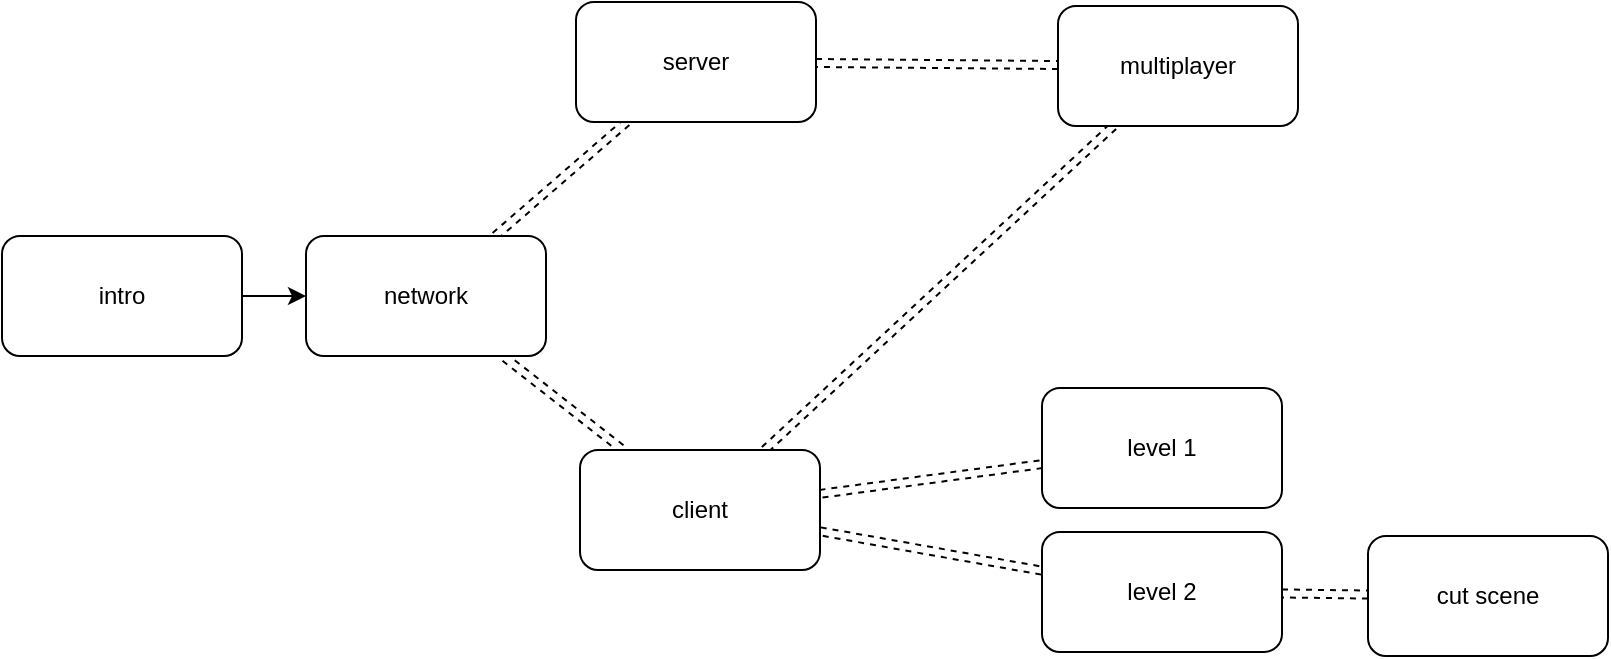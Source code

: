 <mxfile>
    <diagram id="kThQMAYQuNv9lJDXyZ-S" name="scene">
        <mxGraphModel dx="978" dy="1091" grid="0" gridSize="10" guides="1" tooltips="1" connect="1" arrows="1" fold="1" page="0" pageScale="1" pageWidth="850" pageHeight="1100" math="0" shadow="0">
            <root>
                <mxCell id="0"/>
                <mxCell id="1" parent="0"/>
                <mxCell id="6" style="edgeStyle=none;html=1;" parent="1" source="2" target="3" edge="1">
                    <mxGeometry relative="1" as="geometry"/>
                </mxCell>
                <mxCell id="2" value="intro" style="rounded=1;whiteSpace=wrap;html=1;" parent="1" vertex="1">
                    <mxGeometry x="111" y="-34" width="120" height="60" as="geometry"/>
                </mxCell>
                <mxCell id="7" style="edgeStyle=none;html=1;shape=link;dashed=1;" parent="1" source="3" target="5" edge="1">
                    <mxGeometry relative="1" as="geometry"/>
                </mxCell>
                <mxCell id="8" style="edgeStyle=none;html=1;shape=link;dashed=1;" parent="1" source="3" target="4" edge="1">
                    <mxGeometry relative="1" as="geometry"/>
                </mxCell>
                <mxCell id="3" value="network" style="rounded=1;whiteSpace=wrap;html=1;" parent="1" vertex="1">
                    <mxGeometry x="263" y="-34" width="120" height="60" as="geometry"/>
                </mxCell>
                <mxCell id="14" style="edgeStyle=none;html=1;shape=link;dashed=1;" parent="1" source="4" target="10" edge="1">
                    <mxGeometry relative="1" as="geometry"/>
                </mxCell>
                <mxCell id="15" style="edgeStyle=none;html=1;shape=link;dashed=1;" parent="1" source="4" target="11" edge="1">
                    <mxGeometry relative="1" as="geometry"/>
                </mxCell>
                <mxCell id="16" style="edgeStyle=none;html=1;dashed=1;shape=link;" parent="1" source="4" target="12" edge="1">
                    <mxGeometry relative="1" as="geometry"/>
                </mxCell>
                <mxCell id="4" value="client" style="rounded=1;whiteSpace=wrap;html=1;" parent="1" vertex="1">
                    <mxGeometry x="400" y="73" width="120" height="60" as="geometry"/>
                </mxCell>
                <mxCell id="13" style="edgeStyle=none;html=1;dashed=1;shape=link;" parent="1" source="5" target="12" edge="1">
                    <mxGeometry relative="1" as="geometry"/>
                </mxCell>
                <mxCell id="5" value="server" style="rounded=1;whiteSpace=wrap;html=1;" parent="1" vertex="1">
                    <mxGeometry x="398" y="-151" width="120" height="60" as="geometry"/>
                </mxCell>
                <mxCell id="10" value="level 1" style="rounded=1;whiteSpace=wrap;html=1;" parent="1" vertex="1">
                    <mxGeometry x="631" y="42" width="120" height="60" as="geometry"/>
                </mxCell>
                <mxCell id="11" value="level 2" style="rounded=1;whiteSpace=wrap;html=1;" parent="1" vertex="1">
                    <mxGeometry x="631" y="114" width="120" height="60" as="geometry"/>
                </mxCell>
                <mxCell id="12" value="multiplayer" style="rounded=1;whiteSpace=wrap;html=1;" parent="1" vertex="1">
                    <mxGeometry x="639" y="-149" width="120" height="60" as="geometry"/>
                </mxCell>
                <mxCell id="18" style="edgeStyle=none;html=1;dashed=1;shape=link;" parent="1" source="17" target="11" edge="1">
                    <mxGeometry relative="1" as="geometry"/>
                </mxCell>
                <mxCell id="17" value="cut scene" style="rounded=1;whiteSpace=wrap;html=1;" parent="1" vertex="1">
                    <mxGeometry x="794" y="116" width="120" height="60" as="geometry"/>
                </mxCell>
            </root>
        </mxGraphModel>
    </diagram>
    <diagram id="ZBVLv97cWbrs9bA0EdVa" name="Page-2">
        <mxGraphModel dx="1378" dy="691" grid="0" gridSize="10" guides="1" tooltips="1" connect="1" arrows="1" fold="1" page="0" pageScale="1" pageWidth="850" pageHeight="1100" math="0" shadow="0">
            <root>
                <mxCell id="0"/>
                <mxCell id="1" parent="0"/>
                <mxCell id="gz2Gj9THs2R8VjltgZAC-1" value="" style="whiteSpace=wrap;html=1;" parent="1" vertex="1">
                    <mxGeometry x="84" y="124" width="268" height="169" as="geometry"/>
                </mxCell>
                <mxCell id="gz2Gj9THs2R8VjltgZAC-2" value="" style="whiteSpace=wrap;html=1;" parent="1" vertex="1">
                    <mxGeometry x="465" y="123" width="268" height="164" as="geometry"/>
                </mxCell>
                <mxCell id="gz2Gj9THs2R8VjltgZAC-3" value="server: object pool, object visibility, auth" style="text;html=1;align=center;verticalAlign=middle;resizable=0;points=[];autosize=1;strokeColor=none;fillColor=none;" parent="1" vertex="1">
                    <mxGeometry x="96" y="149" width="229" height="26" as="geometry"/>
                </mxCell>
                <mxCell id="gz2Gj9THs2R8VjltgZAC-4" value="client" style="text;html=1;align=center;verticalAlign=middle;resizable=0;points=[];autosize=1;strokeColor=none;fillColor=none;" parent="1" vertex="1">
                    <mxGeometry x="102" y="202" width="46" height="26" as="geometry"/>
                </mxCell>
                <mxCell id="gz2Gj9THs2R8VjltgZAC-5" value="multiplayer" style="text;html=1;align=center;verticalAlign=middle;resizable=0;points=[];autosize=1;strokeColor=#006EAF;fillColor=#1ba1e2;fontColor=#ffffff;" parent="1" vertex="1">
                    <mxGeometry x="160" y="98" width="76" height="26" as="geometry"/>
                </mxCell>
                <mxCell id="gz2Gj9THs2R8VjltgZAC-6" value="singleplayer" style="text;html=1;align=center;verticalAlign=middle;resizable=0;points=[];autosize=1;strokeColor=#006EAF;fillColor=#1ba1e2;fontColor=#ffffff;" parent="1" vertex="1">
                    <mxGeometry x="559" y="90" width="82" height="26" as="geometry"/>
                </mxCell>
                <mxCell id="gz2Gj9THs2R8VjltgZAC-7" value="server: auth, update" style="text;html=1;align=center;verticalAlign=middle;resizable=0;points=[];autosize=1;strokeColor=none;fillColor=none;" parent="1" vertex="1">
                    <mxGeometry x="476" y="148" width="125" height="26" as="geometry"/>
                </mxCell>
                <mxCell id="gz2Gj9THs2R8VjltgZAC-8" value="client: object visibility, occlusion culling" style="text;html=1;align=center;verticalAlign=middle;resizable=0;points=[];autosize=1;strokeColor=none;fillColor=none;" parent="1" vertex="1">
                    <mxGeometry x="471" y="221" width="223" height="26" as="geometry"/>
                </mxCell>
                <mxCell id="gz2Gj9THs2R8VjltgZAC-9" value="" style="whiteSpace=wrap;html=1;" parent="1" vertex="1">
                    <mxGeometry x="56" y="328" width="239" height="260" as="geometry"/>
                </mxCell>
                <mxCell id="gz2Gj9THs2R8VjltgZAC-10" value="" style="whiteSpace=wrap;html=1;" parent="1" vertex="1">
                    <mxGeometry x="494" y="328" width="239" height="263" as="geometry"/>
                </mxCell>
                <mxCell id="gz2Gj9THs2R8VjltgZAC-11" value="server" style="text;html=1;align=center;verticalAlign=middle;resizable=0;points=[];autosize=1;strokeColor=#2D7600;fillColor=#60a917;fontColor=#ffffff;" parent="1" vertex="1">
                    <mxGeometry x="148" y="344" width="51" height="26" as="geometry"/>
                </mxCell>
                <mxCell id="gz2Gj9THs2R8VjltgZAC-12" value="client" style="text;html=1;align=center;verticalAlign=middle;resizable=0;points=[];autosize=1;strokeColor=#2D7600;fillColor=#60a917;fontColor=#ffffff;" parent="1" vertex="1">
                    <mxGeometry x="590.5" y="340" width="46" height="26" as="geometry"/>
                </mxCell>
                <mxCell id="gz2Gj9THs2R8VjltgZAC-16" style="edgeStyle=none;html=1;" parent="1" source="gz2Gj9THs2R8VjltgZAC-14" target="gz2Gj9THs2R8VjltgZAC-15" edge="1">
                    <mxGeometry relative="1" as="geometry"/>
                </mxCell>
                <mxCell id="gz2Gj9THs2R8VjltgZAC-14" value="servserrpc" style="text;html=1;align=center;verticalAlign=middle;resizable=0;points=[];autosize=1;strokeColor=none;fillColor=none;" parent="1" vertex="1">
                    <mxGeometry x="579" y="408" width="74" height="26" as="geometry"/>
                </mxCell>
                <mxCell id="gz2Gj9THs2R8VjltgZAC-15" value="serverrpc" style="text;html=1;align=center;verticalAlign=middle;resizable=0;points=[];autosize=1;strokeColor=none;fillColor=none;" parent="1" vertex="1">
                    <mxGeometry x="136" y="412" width="68" height="26" as="geometry"/>
                </mxCell>
                <mxCell id="gz2Gj9THs2R8VjltgZAC-17" value="auth" style="text;html=1;align=center;verticalAlign=middle;resizable=0;points=[];autosize=1;strokeColor=none;fillColor=none;" parent="1" vertex="1">
                    <mxGeometry x="153" y="436" width="41" height="26" as="geometry"/>
                </mxCell>
                <mxCell id="gz2Gj9THs2R8VjltgZAC-20" style="edgeStyle=none;html=1;entryX=1;entryY=0;entryDx=0;entryDy=52.5;entryPerimeter=0;" parent="1" source="gz2Gj9THs2R8VjltgZAC-18" target="gz2Gj9THs2R8VjltgZAC-19" edge="1">
                    <mxGeometry relative="1" as="geometry"/>
                </mxCell>
                <mxCell id="gz2Gj9THs2R8VjltgZAC-18" value="get" style="text;html=1;align=center;verticalAlign=middle;resizable=0;points=[];autosize=1;strokeColor=none;fillColor=none;" parent="1" vertex="1">
                    <mxGeometry x="156" y="460" width="35" height="26" as="geometry"/>
                </mxCell>
                <mxCell id="gz2Gj9THs2R8VjltgZAC-19" value="pool" style="shape=cylinder3;whiteSpace=wrap;html=1;boundedLbl=1;backgroundOutline=1;size=15;" parent="1" vertex="1">
                    <mxGeometry x="-101" y="417" width="60" height="80" as="geometry"/>
                </mxCell>
                <mxCell id="gz2Gj9THs2R8VjltgZAC-23" style="edgeStyle=none;html=1;" parent="1" source="gz2Gj9THs2R8VjltgZAC-21" target="gz2Gj9THs2R8VjltgZAC-22" edge="1">
                    <mxGeometry relative="1" as="geometry"/>
                </mxCell>
                <mxCell id="gz2Gj9THs2R8VjltgZAC-21" value="clientrpc" style="text;html=1;align=center;verticalAlign=middle;resizable=0;points=[];autosize=1;strokeColor=none;fillColor=none;" parent="1" vertex="1">
                    <mxGeometry x="138.5" y="490" width="63" height="26" as="geometry"/>
                </mxCell>
                <mxCell id="gz2Gj9THs2R8VjltgZAC-22" value="clientrpc" style="text;html=1;align=center;verticalAlign=middle;resizable=0;points=[];autosize=1;strokeColor=none;fillColor=none;" parent="1" vertex="1">
                    <mxGeometry x="588" y="484" width="63" height="26" as="geometry"/>
                </mxCell>
                <mxCell id="gz2Gj9THs2R8VjltgZAC-31" value="multiplayer" style="text;html=1;align=center;verticalAlign=middle;resizable=0;points=[];autosize=1;strokeColor=#006EAF;fillColor=#1ba1e2;fontColor=#ffffff;" parent="1" vertex="1">
                    <mxGeometry x="364" y="382" width="76" height="26" as="geometry"/>
                </mxCell>
            </root>
        </mxGraphModel>
    </diagram>
    <diagram id="4fRGabfpy2rblTw117Bm" name="Page-3">
        <mxGraphModel dx="1378" dy="1091" grid="0" gridSize="10" guides="1" tooltips="1" connect="1" arrows="1" fold="1" page="0" pageScale="1" pageWidth="850" pageHeight="1100" math="0" shadow="0">
            <root>
                <mxCell id="0"/>
                <mxCell id="1" parent="0"/>
                <mxCell id="gNZd5dGmB9cdI1-YAg-6-1" value="player" style="swimlane;fontStyle=0;childLayout=stackLayout;horizontal=1;startSize=30;horizontalStack=0;resizeParent=1;resizeParentMax=0;resizeLast=0;collapsible=1;marginBottom=0;whiteSpace=wrap;html=1;" parent="1" vertex="1">
                    <mxGeometry x="-167" y="51" width="140" height="120" as="geometry"/>
                </mxCell>
                <mxCell id="gNZd5dGmB9cdI1-YAg-6-2" value="id" style="text;strokeColor=none;fillColor=none;align=left;verticalAlign=middle;spacingLeft=4;spacingRight=4;overflow=hidden;points=[[0,0.5],[1,0.5]];portConstraint=eastwest;rotatable=0;whiteSpace=wrap;html=1;" parent="gNZd5dGmB9cdI1-YAg-6-1" vertex="1">
                    <mxGeometry y="30" width="140" height="30" as="geometry"/>
                </mxCell>
                <mxCell id="gNZd5dGmB9cdI1-YAg-6-3" value="username" style="text;strokeColor=none;fillColor=none;align=left;verticalAlign=middle;spacingLeft=4;spacingRight=4;overflow=hidden;points=[[0,0.5],[1,0.5]];portConstraint=eastwest;rotatable=0;whiteSpace=wrap;html=1;" parent="gNZd5dGmB9cdI1-YAg-6-1" vertex="1">
                    <mxGeometry y="60" width="140" height="30" as="geometry"/>
                </mxCell>
                <mxCell id="gNZd5dGmB9cdI1-YAg-6-4" value="password" style="text;strokeColor=none;fillColor=none;align=left;verticalAlign=middle;spacingLeft=4;spacingRight=4;overflow=hidden;points=[[0,0.5],[1,0.5]];portConstraint=eastwest;rotatable=0;whiteSpace=wrap;html=1;" parent="gNZd5dGmB9cdI1-YAg-6-1" vertex="1">
                    <mxGeometry y="90" width="140" height="30" as="geometry"/>
                </mxCell>
                <mxCell id="gNZd5dGmB9cdI1-YAg-6-19" value="" style="edgeStyle=orthogonalEdgeStyle;html=1;" parent="1" source="gNZd5dGmB9cdI1-YAg-6-5" target="gNZd5dGmB9cdI1-YAg-6-1" edge="1">
                    <mxGeometry x="0.009" relative="1" as="geometry">
                        <mxPoint as="offset"/>
                    </mxGeometry>
                </mxCell>
                <mxCell id="gNZd5dGmB9cdI1-YAg-6-43" style="edgeStyle=orthogonalEdgeStyle;html=1;" parent="1" source="gNZd5dGmB9cdI1-YAg-6-5" target="gNZd5dGmB9cdI1-YAg-6-37" edge="1">
                    <mxGeometry relative="1" as="geometry"/>
                </mxCell>
                <mxCell id="gNZd5dGmB9cdI1-YAg-6-5" value="map info" style="swimlane;fontStyle=0;childLayout=stackLayout;horizontal=1;startSize=30;horizontalStack=0;resizeParent=1;resizeParentMax=0;resizeLast=0;collapsible=1;marginBottom=0;whiteSpace=wrap;html=1;" parent="1" vertex="1">
                    <mxGeometry x="160" y="21" width="140" height="210" as="geometry"/>
                </mxCell>
                <mxCell id="gNZd5dGmB9cdI1-YAg-6-6" value="id" style="text;strokeColor=none;fillColor=none;align=left;verticalAlign=middle;spacingLeft=4;spacingRight=4;overflow=hidden;points=[[0,0.5],[1,0.5]];portConstraint=eastwest;rotatable=0;whiteSpace=wrap;html=1;" parent="gNZd5dGmB9cdI1-YAg-6-5" vertex="1">
                    <mxGeometry y="30" width="140" height="30" as="geometry"/>
                </mxCell>
                <mxCell id="gNZd5dGmB9cdI1-YAg-6-7" value="player id" style="text;strokeColor=none;fillColor=none;align=left;verticalAlign=middle;spacingLeft=4;spacingRight=4;overflow=hidden;points=[[0,0.5],[1,0.5]];portConstraint=eastwest;rotatable=0;whiteSpace=wrap;html=1;" parent="gNZd5dGmB9cdI1-YAg-6-5" vertex="1">
                    <mxGeometry y="60" width="140" height="30" as="geometry"/>
                </mxCell>
                <mxCell id="gNZd5dGmB9cdI1-YAg-6-8" value="map id" style="text;strokeColor=none;fillColor=none;align=left;verticalAlign=middle;spacingLeft=4;spacingRight=4;overflow=hidden;points=[[0,0.5],[1,0.5]];portConstraint=eastwest;rotatable=0;whiteSpace=wrap;html=1;" parent="gNZd5dGmB9cdI1-YAg-6-5" vertex="1">
                    <mxGeometry y="90" width="140" height="30" as="geometry"/>
                </mxCell>
                <mxCell id="gNZd5dGmB9cdI1-YAg-6-20" value="time update" style="text;strokeColor=none;fillColor=none;align=left;verticalAlign=middle;spacingLeft=4;spacingRight=4;overflow=hidden;points=[[0,0.5],[1,0.5]];portConstraint=eastwest;rotatable=0;whiteSpace=wrap;html=1;" parent="gNZd5dGmB9cdI1-YAg-6-5" vertex="1">
                    <mxGeometry y="120" width="140" height="30" as="geometry"/>
                </mxCell>
                <mxCell id="gNZd5dGmB9cdI1-YAg-6-21" value="star" style="text;strokeColor=none;fillColor=none;align=left;verticalAlign=middle;spacingLeft=4;spacingRight=4;overflow=hidden;points=[[0,0.5],[1,0.5]];portConstraint=eastwest;rotatable=0;whiteSpace=wrap;html=1;" parent="gNZd5dGmB9cdI1-YAg-6-5" vertex="1">
                    <mxGeometry y="150" width="140" height="30" as="geometry"/>
                </mxCell>
                <mxCell id="fXNUEnzXKUp-RXeJ3VqC-1" value="is complete" style="text;strokeColor=none;fillColor=none;align=left;verticalAlign=middle;spacingLeft=4;spacingRight=4;overflow=hidden;points=[[0,0.5],[1,0.5]];portConstraint=eastwest;rotatable=0;whiteSpace=wrap;html=1;" parent="gNZd5dGmB9cdI1-YAg-6-5" vertex="1">
                    <mxGeometry y="180" width="140" height="30" as="geometry"/>
                </mxCell>
                <mxCell id="gNZd5dGmB9cdI1-YAg-6-15" style="edgeStyle=orthogonalEdgeStyle;html=1;" parent="1" source="gNZd5dGmB9cdI1-YAg-6-10" target="gNZd5dGmB9cdI1-YAg-6-1" edge="1">
                    <mxGeometry relative="1" as="geometry"/>
                </mxCell>
                <mxCell id="gNZd5dGmB9cdI1-YAg-6-10" value="playerInfo" style="swimlane;fontStyle=0;childLayout=stackLayout;horizontal=1;startSize=30;horizontalStack=0;resizeParent=1;resizeParentMax=0;resizeLast=0;collapsible=1;marginBottom=0;whiteSpace=wrap;html=1;" parent="1" vertex="1">
                    <mxGeometry x="-289" y="231" width="140" height="210" as="geometry"/>
                </mxCell>
                <mxCell id="gNZd5dGmB9cdI1-YAg-6-11" value="id" style="text;strokeColor=none;fillColor=none;align=left;verticalAlign=middle;spacingLeft=4;spacingRight=4;overflow=hidden;points=[[0,0.5],[1,0.5]];portConstraint=eastwest;rotatable=0;whiteSpace=wrap;html=1;" parent="gNZd5dGmB9cdI1-YAg-6-10" vertex="1">
                    <mxGeometry y="30" width="140" height="30" as="geometry"/>
                </mxCell>
                <mxCell id="gNZd5dGmB9cdI1-YAg-6-12" value="player id" style="text;strokeColor=none;fillColor=none;align=left;verticalAlign=middle;spacingLeft=4;spacingRight=4;overflow=hidden;points=[[0,0.5],[1,0.5]];portConstraint=eastwest;rotatable=0;whiteSpace=wrap;html=1;" parent="gNZd5dGmB9cdI1-YAg-6-10" vertex="1">
                    <mxGeometry y="60" width="140" height="30" as="geometry"/>
                </mxCell>
                <mxCell id="gNZd5dGmB9cdI1-YAg-6-16" value="name" style="text;strokeColor=none;fillColor=none;align=left;verticalAlign=middle;spacingLeft=4;spacingRight=4;overflow=hidden;points=[[0,0.5],[1,0.5]];portConstraint=eastwest;rotatable=0;whiteSpace=wrap;html=1;" parent="gNZd5dGmB9cdI1-YAg-6-10" vertex="1">
                    <mxGeometry y="90" width="140" height="30" as="geometry"/>
                </mxCell>
                <mxCell id="gNZd5dGmB9cdI1-YAg-6-17" value="gender" style="text;strokeColor=none;fillColor=none;align=left;verticalAlign=middle;spacingLeft=4;spacingRight=4;overflow=hidden;points=[[0,0.5],[1,0.5]];portConstraint=eastwest;rotatable=0;whiteSpace=wrap;html=1;" parent="gNZd5dGmB9cdI1-YAg-6-10" vertex="1">
                    <mxGeometry y="120" width="140" height="30" as="geometry"/>
                </mxCell>
                <mxCell id="gNZd5dGmB9cdI1-YAg-6-18" value="date of birth" style="text;strokeColor=none;fillColor=none;align=left;verticalAlign=middle;spacingLeft=4;spacingRight=4;overflow=hidden;points=[[0,0.5],[1,0.5]];portConstraint=eastwest;rotatable=0;whiteSpace=wrap;html=1;" parent="gNZd5dGmB9cdI1-YAg-6-10" vertex="1">
                    <mxGeometry y="150" width="140" height="30" as="geometry"/>
                </mxCell>
                <mxCell id="gNZd5dGmB9cdI1-YAg-6-35" value="use skin" style="text;strokeColor=none;fillColor=none;align=left;verticalAlign=middle;spacingLeft=4;spacingRight=4;overflow=hidden;points=[[0,0.5],[1,0.5]];portConstraint=eastwest;rotatable=0;whiteSpace=wrap;html=1;" parent="gNZd5dGmB9cdI1-YAg-6-10" vertex="1">
                    <mxGeometry y="180" width="140" height="30" as="geometry"/>
                </mxCell>
                <mxCell id="gNZd5dGmB9cdI1-YAg-6-44" style="edgeStyle=orthogonalEdgeStyle;html=1;" parent="1" source="gNZd5dGmB9cdI1-YAg-6-23" target="gNZd5dGmB9cdI1-YAg-6-1" edge="1">
                    <mxGeometry relative="1" as="geometry"/>
                </mxCell>
                <mxCell id="gNZd5dGmB9cdI1-YAg-6-23" value="friend" style="swimlane;fontStyle=0;childLayout=stackLayout;horizontal=1;startSize=30;horizontalStack=0;resizeParent=1;resizeParentMax=0;resizeLast=0;collapsible=1;marginBottom=0;whiteSpace=wrap;html=1;" parent="1" vertex="1">
                    <mxGeometry x="-392" y="-78" width="140" height="150" as="geometry"/>
                </mxCell>
                <mxCell id="gNZd5dGmB9cdI1-YAg-6-24" value="id" style="text;strokeColor=none;fillColor=none;align=left;verticalAlign=middle;spacingLeft=4;spacingRight=4;overflow=hidden;points=[[0,0.5],[1,0.5]];portConstraint=eastwest;rotatable=0;whiteSpace=wrap;html=1;" parent="gNZd5dGmB9cdI1-YAg-6-23" vertex="1">
                    <mxGeometry y="30" width="140" height="30" as="geometry"/>
                </mxCell>
                <mxCell id="gNZd5dGmB9cdI1-YAg-6-25" value="player id 1" style="text;strokeColor=none;fillColor=none;align=left;verticalAlign=middle;spacingLeft=4;spacingRight=4;overflow=hidden;points=[[0,0.5],[1,0.5]];portConstraint=eastwest;rotatable=0;whiteSpace=wrap;html=1;" parent="gNZd5dGmB9cdI1-YAg-6-23" vertex="1">
                    <mxGeometry y="60" width="140" height="30" as="geometry"/>
                </mxCell>
                <mxCell id="gNZd5dGmB9cdI1-YAg-6-26" value="player id 2" style="text;strokeColor=none;fillColor=none;align=left;verticalAlign=middle;spacingLeft=4;spacingRight=4;overflow=hidden;points=[[0,0.5],[1,0.5]];portConstraint=eastwest;rotatable=0;whiteSpace=wrap;html=1;" parent="gNZd5dGmB9cdI1-YAg-6-23" vertex="1">
                    <mxGeometry y="90" width="140" height="30" as="geometry"/>
                </mxCell>
                <mxCell id="gNZd5dGmB9cdI1-YAg-6-36" value="time created" style="text;strokeColor=none;fillColor=none;align=left;verticalAlign=middle;spacingLeft=4;spacingRight=4;overflow=hidden;points=[[0,0.5],[1,0.5]];portConstraint=eastwest;rotatable=0;whiteSpace=wrap;html=1;" parent="gNZd5dGmB9cdI1-YAg-6-23" vertex="1">
                    <mxGeometry y="120" width="140" height="30" as="geometry"/>
                </mxCell>
                <mxCell id="gNZd5dGmB9cdI1-YAg-6-32" value="" style="edgeStyle=orthogonalEdgeStyle;html=1;" parent="1" source="gNZd5dGmB9cdI1-YAg-6-28" target="gNZd5dGmB9cdI1-YAg-6-1" edge="1">
                    <mxGeometry x="0.005" relative="1" as="geometry">
                        <mxPoint as="offset"/>
                    </mxGeometry>
                </mxCell>
                <mxCell id="gNZd5dGmB9cdI1-YAg-6-28" value="request" style="swimlane;fontStyle=0;childLayout=stackLayout;horizontal=1;startSize=30;horizontalStack=0;resizeParent=1;resizeParentMax=0;resizeLast=0;collapsible=1;marginBottom=0;whiteSpace=wrap;html=1;" parent="1" vertex="1">
                    <mxGeometry x="-20" y="-150" width="140" height="150" as="geometry"/>
                </mxCell>
                <mxCell id="gNZd5dGmB9cdI1-YAg-6-29" value="id" style="text;strokeColor=none;fillColor=none;align=left;verticalAlign=middle;spacingLeft=4;spacingRight=4;overflow=hidden;points=[[0,0.5],[1,0.5]];portConstraint=eastwest;rotatable=0;whiteSpace=wrap;html=1;" parent="gNZd5dGmB9cdI1-YAg-6-28" vertex="1">
                    <mxGeometry y="30" width="140" height="30" as="geometry"/>
                </mxCell>
                <mxCell id="gNZd5dGmB9cdI1-YAg-6-31" value="player send id" style="text;strokeColor=none;fillColor=none;align=left;verticalAlign=middle;spacingLeft=4;spacingRight=4;overflow=hidden;points=[[0,0.5],[1,0.5]];portConstraint=eastwest;rotatable=0;whiteSpace=wrap;html=1;" parent="gNZd5dGmB9cdI1-YAg-6-28" vertex="1">
                    <mxGeometry y="60" width="140" height="30" as="geometry"/>
                </mxCell>
                <mxCell id="gNZd5dGmB9cdI1-YAg-6-33" value="player receive id" style="text;strokeColor=none;fillColor=none;align=left;verticalAlign=middle;spacingLeft=4;spacingRight=4;overflow=hidden;points=[[0,0.5],[1,0.5]];portConstraint=eastwest;rotatable=0;whiteSpace=wrap;html=1;" parent="gNZd5dGmB9cdI1-YAg-6-28" vertex="1">
                    <mxGeometry y="90" width="140" height="30" as="geometry"/>
                </mxCell>
                <mxCell id="gNZd5dGmB9cdI1-YAg-6-34" value="time created" style="text;strokeColor=none;fillColor=none;align=left;verticalAlign=middle;spacingLeft=4;spacingRight=4;overflow=hidden;points=[[0,0.5],[1,0.5]];portConstraint=eastwest;rotatable=0;whiteSpace=wrap;html=1;" parent="gNZd5dGmB9cdI1-YAg-6-28" vertex="1">
                    <mxGeometry y="120" width="140" height="30" as="geometry"/>
                </mxCell>
                <mxCell id="gNZd5dGmB9cdI1-YAg-6-37" value="map" style="swimlane;fontStyle=0;childLayout=stackLayout;horizontal=1;startSize=30;horizontalStack=0;resizeParent=1;resizeParentMax=0;resizeLast=0;collapsible=1;marginBottom=0;whiteSpace=wrap;html=1;" parent="1" vertex="1">
                    <mxGeometry x="323" y="-130" width="140" height="90" as="geometry"/>
                </mxCell>
                <mxCell id="gNZd5dGmB9cdI1-YAg-6-38" value="id" style="text;strokeColor=none;fillColor=none;align=left;verticalAlign=middle;spacingLeft=4;spacingRight=4;overflow=hidden;points=[[0,0.5],[1,0.5]];portConstraint=eastwest;rotatable=0;whiteSpace=wrap;html=1;" parent="gNZd5dGmB9cdI1-YAg-6-37" vertex="1">
                    <mxGeometry y="30" width="140" height="30" as="geometry"/>
                </mxCell>
                <mxCell id="gNZd5dGmB9cdI1-YAg-6-39" value="map name" style="text;strokeColor=none;fillColor=none;align=left;verticalAlign=middle;spacingLeft=4;spacingRight=4;overflow=hidden;points=[[0,0.5],[1,0.5]];portConstraint=eastwest;rotatable=0;whiteSpace=wrap;html=1;" parent="gNZd5dGmB9cdI1-YAg-6-37" vertex="1">
                    <mxGeometry y="60" width="140" height="30" as="geometry"/>
                </mxCell>
            </root>
        </mxGraphModel>
    </diagram>
</mxfile>
